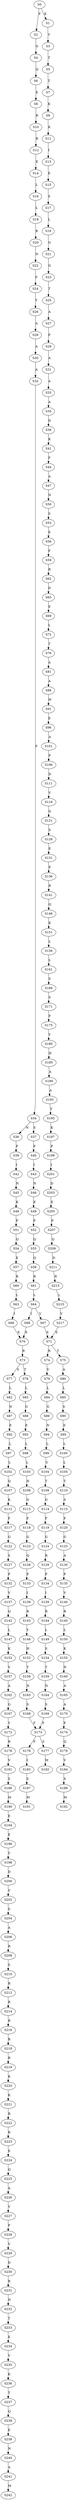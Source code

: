 strict digraph  {
	S0 -> S1 [ label = K ];
	S0 -> S2 [ label = F ];
	S1 -> S3 [ label = Y ];
	S2 -> S4 [ label = G ];
	S3 -> S5 [ label = T ];
	S4 -> S6 [ label = Q ];
	S5 -> S7 [ label = T ];
	S6 -> S8 [ label = E ];
	S7 -> S9 [ label = K ];
	S8 -> S10 [ label = R ];
	S9 -> S11 [ label = K ];
	S10 -> S12 [ label = R ];
	S11 -> S13 [ label = I ];
	S12 -> S14 [ label = E ];
	S13 -> S15 [ label = E ];
	S14 -> S16 [ label = L ];
	S15 -> S17 [ label = S ];
	S16 -> S18 [ label = L ];
	S17 -> S19 [ label = L ];
	S18 -> S20 [ label = R ];
	S19 -> S21 [ label = G ];
	S20 -> S22 [ label = N ];
	S21 -> S23 [ label = G ];
	S22 -> S24 [ label = F ];
	S23 -> S25 [ label = T ];
	S24 -> S26 [ label = Y ];
	S25 -> S27 [ label = A ];
	S26 -> S28 [ label = A ];
	S27 -> S29 [ label = P ];
	S28 -> S30 [ label = A ];
	S29 -> S31 [ label = A ];
	S30 -> S32 [ label = A ];
	S31 -> S33 [ label = A ];
	S32 -> S34 [ label = F ];
	S33 -> S35 [ label = A ];
	S34 -> S36 [ label = N ];
	S34 -> S37 [ label = S ];
	S35 -> S38 [ label = D ];
	S36 -> S39 [ label = P ];
	S37 -> S40 [ label = P ];
	S38 -> S41 [ label = K ];
	S39 -> S42 [ label = I ];
	S40 -> S43 [ label = I ];
	S41 -> S44 [ label = F ];
	S42 -> S45 [ label = N ];
	S43 -> S46 [ label = N ];
	S44 -> S47 [ label = A ];
	S45 -> S48 [ label = K ];
	S46 -> S49 [ label = E ];
	S47 -> S50 [ label = N ];
	S48 -> S51 [ label = P ];
	S49 -> S52 [ label = P ];
	S50 -> S53 [ label = S ];
	S51 -> S54 [ label = Q ];
	S52 -> S55 [ label = Q ];
	S53 -> S56 [ label = E ];
	S54 -> S57 [ label = E ];
	S55 -> S58 [ label = Q ];
	S56 -> S59 [ label = F ];
	S57 -> S60 [ label = R ];
	S58 -> S61 [ label = R ];
	S59 -> S62 [ label = R ];
	S60 -> S63 [ label = L ];
	S61 -> S64 [ label = L ];
	S62 -> S65 [ label = D ];
	S63 -> S66 [ label = I ];
	S64 -> S67 [ label = V ];
	S64 -> S68 [ label = I ];
	S65 -> S69 [ label = E ];
	S66 -> S70 [ label = E ];
	S67 -> S71 [ label = E ];
	S68 -> S70 [ label = E ];
	S69 -> S72 [ label = L ];
	S70 -> S73 [ label = R ];
	S71 -> S74 [ label = R ];
	S71 -> S75 [ label = T ];
	S72 -> S76 [ label = T ];
	S73 -> S77 [ label = S ];
	S73 -> S78 [ label = T ];
	S74 -> S79 [ label = V ];
	S75 -> S80 [ label = A ];
	S76 -> S81 [ label = A ];
	S77 -> S82 [ label = L ];
	S78 -> S83 [ label = L ];
	S79 -> S84 [ label = L ];
	S80 -> S85 [ label = L ];
	S81 -> S86 [ label = A ];
	S82 -> S87 [ label = N ];
	S83 -> S88 [ label = G ];
	S84 -> S89 [ label = G ];
	S85 -> S90 [ label = S ];
	S86 -> S91 [ label = W ];
	S87 -> S92 [ label = E ];
	S88 -> S93 [ label = E ];
	S89 -> S94 [ label = N ];
	S90 -> S95 [ label = E ];
	S91 -> S96 [ label = E ];
	S92 -> S97 [ label = L ];
	S93 -> S98 [ label = L ];
	S94 -> S99 [ label = L ];
	S95 -> S100 [ label = L ];
	S96 -> S101 [ label = A ];
	S97 -> S102 [ label = L ];
	S98 -> S103 [ label = L ];
	S99 -> S104 [ label = V ];
	S100 -> S105 [ label = L ];
	S101 -> S106 [ label = P ];
	S102 -> S107 [ label = Q ];
	S103 -> S108 [ label = N ];
	S104 -> S109 [ label = T ];
	S105 -> S110 [ label = T ];
	S106 -> S111 [ label = D ];
	S107 -> S112 [ label = K ];
	S108 -> S113 [ label = G ];
	S109 -> S114 [ label = G ];
	S110 -> S115 [ label = S ];
	S111 -> S116 [ label = V ];
	S112 -> S117 [ label = F ];
	S113 -> S118 [ label = F ];
	S114 -> S119 [ label = F ];
	S115 -> S120 [ label = F ];
	S116 -> S121 [ label = G ];
	S117 -> S122 [ label = G ];
	S118 -> S123 [ label = G ];
	S119 -> S124 [ label = G ];
	S120 -> S125 [ label = G ];
	S121 -> S126 [ label = S ];
	S122 -> S127 [ label = S ];
	S123 -> S128 [ label = Q ];
	S124 -> S129 [ label = R ];
	S125 -> S130 [ label = A ];
	S126 -> S131 [ label = E ];
	S127 -> S132 [ label = P ];
	S128 -> S133 [ label = P ];
	S129 -> S134 [ label = P ];
	S130 -> S135 [ label = P ];
	S131 -> S136 [ label = E ];
	S132 -> S137 [ label = V ];
	S133 -> S138 [ label = I ];
	S134 -> S139 [ label = I ];
	S135 -> S140 [ label = V ];
	S136 -> S141 [ label = R ];
	S137 -> S142 [ label = Q ];
	S138 -> S143 [ label = R ];
	S139 -> S144 [ label = R ];
	S140 -> S145 [ label = R ];
	S141 -> S146 [ label = Q ];
	S142 -> S147 [ label = L ];
	S143 -> S148 [ label = Y ];
	S144 -> S149 [ label = L ];
	S145 -> S150 [ label = L ];
	S146 -> S151 [ label = K ];
	S147 -> S152 [ label = K ];
	S148 -> S153 [ label = H ];
	S149 -> S154 [ label = S ];
	S150 -> S155 [ label = K ];
	S151 -> S156 [ label = L ];
	S152 -> S157 [ label = V ];
	S153 -> S158 [ label = T ];
	S154 -> S159 [ label = T ];
	S155 -> S160 [ label = N ];
	S156 -> S161 [ label = L ];
	S157 -> S162 [ label = A ];
	S158 -> S163 [ label = N ];
	S159 -> S164 [ label = N ];
	S160 -> S165 [ label = A ];
	S161 -> S166 [ label = S ];
	S162 -> S167 [ label = G ];
	S163 -> S168 [ label = S ];
	S164 -> S169 [ label = S ];
	S165 -> S170 [ label = A ];
	S166 -> S171 [ label = S ];
	S167 -> S172 [ label = Y ];
	S168 -> S173 [ label = F ];
	S169 -> S173 [ label = F ];
	S170 -> S174 [ label = F ];
	S171 -> S175 [ label = F ];
	S172 -> S176 [ label = R ];
	S173 -> S177 [ label = S ];
	S173 -> S178 [ label = P ];
	S174 -> S179 [ label = Q ];
	S175 -> S180 [ label = Y ];
	S176 -> S181 [ label = V ];
	S177 -> S182 [ label = M ];
	S178 -> S183 [ label = I ];
	S179 -> S184 [ label = V ];
	S180 -> S185 [ label = H ];
	S181 -> S186 [ label = S ];
	S183 -> S187 [ label = S ];
	S184 -> S188 [ label = S ];
	S185 -> S189 [ label = A ];
	S186 -> S190 [ label = M ];
	S187 -> S191 [ label = M ];
	S188 -> S192 [ label = M ];
	S189 -> S193 [ label = A ];
	S190 -> S194 [ label = E ];
	S193 -> S195 [ label = Y ];
	S194 -> S196 [ label = E ];
	S195 -> S197 [ label = K ];
	S196 -> S198 [ label = Y ];
	S197 -> S199 [ label = P ];
	S198 -> S200 [ label = D ];
	S199 -> S201 [ label = I ];
	S200 -> S202 [ label = V ];
	S201 -> S203 [ label = D ];
	S202 -> S204 [ label = S ];
	S203 -> S205 [ label = E ];
	S204 -> S206 [ label = A ];
	S205 -> S207 [ label = P ];
	S206 -> S208 [ label = R ];
	S207 -> S209 [ label = Q ];
	S208 -> S210 [ label = S ];
	S209 -> S211 [ label = D ];
	S210 -> S212 [ label = R ];
	S211 -> S213 [ label = R ];
	S212 -> S214 [ label = R ];
	S213 -> S215 [ label = L ];
	S214 -> S216 [ label = R ];
	S215 -> S217 [ label = V ];
	S216 -> S218 [ label = R ];
	S217 -> S71 [ label = E ];
	S218 -> S219 [ label = R ];
	S219 -> S220 [ label = K ];
	S220 -> S221 [ label = K ];
	S221 -> S222 [ label = R ];
	S222 -> S223 [ label = R ];
	S223 -> S224 [ label = E ];
	S224 -> S225 [ label = Q ];
	S225 -> S226 [ label = A ];
	S226 -> S227 [ label = V ];
	S227 -> S228 [ label = P ];
	S228 -> S229 [ label = V ];
	S229 -> S230 [ label = D ];
	S230 -> S231 [ label = R ];
	S231 -> S232 [ label = N ];
	S232 -> S233 [ label = T ];
	S233 -> S234 [ label = E ];
	S234 -> S235 [ label = V ];
	S235 -> S236 [ label = K ];
	S236 -> S237 [ label = T ];
	S237 -> S238 [ label = Q ];
	S238 -> S239 [ label = E ];
	S239 -> S240 [ label = N ];
	S240 -> S241 [ label = A ];
	S241 -> S242 [ label = M ];
}
